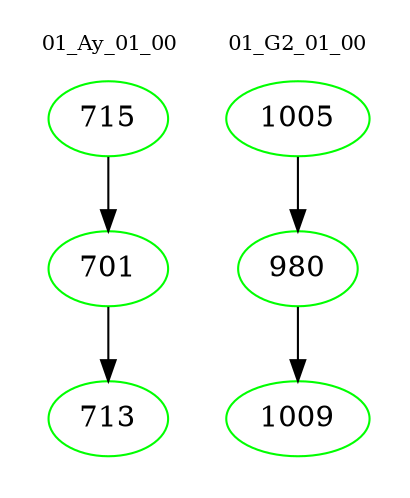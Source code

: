 digraph{
subgraph cluster_0 {
color = white
label = "01_Ay_01_00";
fontsize=10;
T0_715 [label="715", color="green"]
T0_715 -> T0_701 [color="black"]
T0_701 [label="701", color="green"]
T0_701 -> T0_713 [color="black"]
T0_713 [label="713", color="green"]
}
subgraph cluster_1 {
color = white
label = "01_G2_01_00";
fontsize=10;
T1_1005 [label="1005", color="green"]
T1_1005 -> T1_980 [color="black"]
T1_980 [label="980", color="green"]
T1_980 -> T1_1009 [color="black"]
T1_1009 [label="1009", color="green"]
}
}

